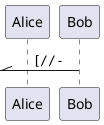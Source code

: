 {
  "sha1": "7962qgoas9a17aoxfjdezlx3i2eoqqc",
  "insertion": {
    "when": "2024-05-30T20:48:21.150Z",
    "user": "plantuml@gmail.com"
  }
}
@startuml
participant Alice as a
participant Bob   as b

  [//- b : ""  [//-""

@enduml
